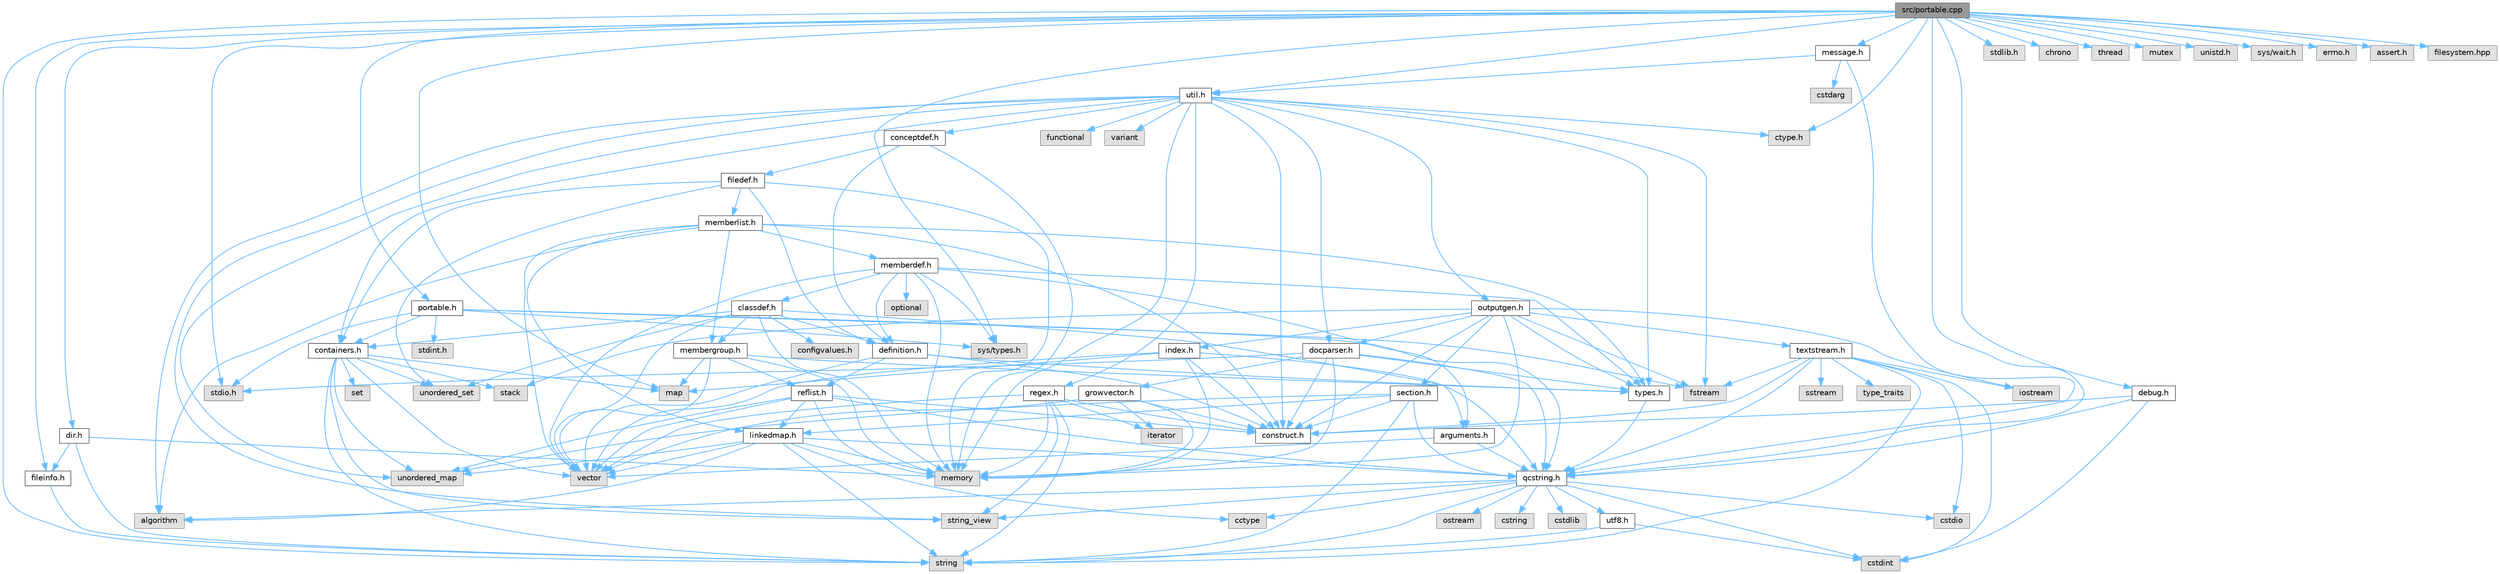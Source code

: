 digraph "src/portable.cpp"
{
 // INTERACTIVE_SVG=YES
 // LATEX_PDF_SIZE
  bgcolor="transparent";
  edge [fontname=Helvetica,fontsize=10,labelfontname=Helvetica,labelfontsize=10];
  node [fontname=Helvetica,fontsize=10,shape=box,height=0.2,width=0.4];
  Node1 [id="Node000001",label="src/portable.cpp",height=0.2,width=0.4,color="gray40", fillcolor="grey60", style="filled", fontcolor="black",tooltip=" "];
  Node1 -> Node2 [id="edge1_Node000001_Node000002",color="steelblue1",style="solid",tooltip=" "];
  Node2 [id="Node000002",label="portable.h",height=0.2,width=0.4,color="grey40", fillcolor="white", style="filled",URL="$d2/de2/portable_8h.html",tooltip="Portable versions of functions that are platform dependent."];
  Node2 -> Node3 [id="edge2_Node000002_Node000003",color="steelblue1",style="solid",tooltip=" "];
  Node3 [id="Node000003",label="stdio.h",height=0.2,width=0.4,color="grey60", fillcolor="#E0E0E0", style="filled",tooltip=" "];
  Node2 -> Node4 [id="edge3_Node000002_Node000004",color="steelblue1",style="solid",tooltip=" "];
  Node4 [id="Node000004",label="sys/types.h",height=0.2,width=0.4,color="grey60", fillcolor="#E0E0E0", style="filled",tooltip=" "];
  Node2 -> Node5 [id="edge4_Node000002_Node000005",color="steelblue1",style="solid",tooltip=" "];
  Node5 [id="Node000005",label="stdint.h",height=0.2,width=0.4,color="grey60", fillcolor="#E0E0E0", style="filled",tooltip=" "];
  Node2 -> Node6 [id="edge5_Node000002_Node000006",color="steelblue1",style="solid",tooltip=" "];
  Node6 [id="Node000006",label="fstream",height=0.2,width=0.4,color="grey60", fillcolor="#E0E0E0", style="filled",tooltip=" "];
  Node2 -> Node7 [id="edge6_Node000002_Node000007",color="steelblue1",style="solid",tooltip=" "];
  Node7 [id="Node000007",label="containers.h",height=0.2,width=0.4,color="grey40", fillcolor="white", style="filled",URL="$d5/d75/containers_8h.html",tooltip=" "];
  Node7 -> Node8 [id="edge7_Node000007_Node000008",color="steelblue1",style="solid",tooltip=" "];
  Node8 [id="Node000008",label="vector",height=0.2,width=0.4,color="grey60", fillcolor="#E0E0E0", style="filled",tooltip=" "];
  Node7 -> Node9 [id="edge8_Node000007_Node000009",color="steelblue1",style="solid",tooltip=" "];
  Node9 [id="Node000009",label="string",height=0.2,width=0.4,color="grey60", fillcolor="#E0E0E0", style="filled",tooltip=" "];
  Node7 -> Node10 [id="edge9_Node000007_Node000010",color="steelblue1",style="solid",tooltip=" "];
  Node10 [id="Node000010",label="string_view",height=0.2,width=0.4,color="grey60", fillcolor="#E0E0E0", style="filled",tooltip=" "];
  Node7 -> Node11 [id="edge10_Node000007_Node000011",color="steelblue1",style="solid",tooltip=" "];
  Node11 [id="Node000011",label="set",height=0.2,width=0.4,color="grey60", fillcolor="#E0E0E0", style="filled",tooltip=" "];
  Node7 -> Node12 [id="edge11_Node000007_Node000012",color="steelblue1",style="solid",tooltip=" "];
  Node12 [id="Node000012",label="map",height=0.2,width=0.4,color="grey60", fillcolor="#E0E0E0", style="filled",tooltip=" "];
  Node7 -> Node13 [id="edge12_Node000007_Node000013",color="steelblue1",style="solid",tooltip=" "];
  Node13 [id="Node000013",label="unordered_set",height=0.2,width=0.4,color="grey60", fillcolor="#E0E0E0", style="filled",tooltip=" "];
  Node7 -> Node14 [id="edge13_Node000007_Node000014",color="steelblue1",style="solid",tooltip=" "];
  Node14 [id="Node000014",label="unordered_map",height=0.2,width=0.4,color="grey60", fillcolor="#E0E0E0", style="filled",tooltip=" "];
  Node7 -> Node15 [id="edge14_Node000007_Node000015",color="steelblue1",style="solid",tooltip=" "];
  Node15 [id="Node000015",label="stack",height=0.2,width=0.4,color="grey60", fillcolor="#E0E0E0", style="filled",tooltip=" "];
  Node2 -> Node16 [id="edge15_Node000002_Node000016",color="steelblue1",style="solid",tooltip=" "];
  Node16 [id="Node000016",label="qcstring.h",height=0.2,width=0.4,color="grey40", fillcolor="white", style="filled",URL="$d7/d5c/qcstring_8h.html",tooltip=" "];
  Node16 -> Node9 [id="edge16_Node000016_Node000009",color="steelblue1",style="solid",tooltip=" "];
  Node16 -> Node10 [id="edge17_Node000016_Node000010",color="steelblue1",style="solid",tooltip=" "];
  Node16 -> Node17 [id="edge18_Node000016_Node000017",color="steelblue1",style="solid",tooltip=" "];
  Node17 [id="Node000017",label="algorithm",height=0.2,width=0.4,color="grey60", fillcolor="#E0E0E0", style="filled",tooltip=" "];
  Node16 -> Node18 [id="edge19_Node000016_Node000018",color="steelblue1",style="solid",tooltip=" "];
  Node18 [id="Node000018",label="cctype",height=0.2,width=0.4,color="grey60", fillcolor="#E0E0E0", style="filled",tooltip=" "];
  Node16 -> Node19 [id="edge20_Node000016_Node000019",color="steelblue1",style="solid",tooltip=" "];
  Node19 [id="Node000019",label="cstring",height=0.2,width=0.4,color="grey60", fillcolor="#E0E0E0", style="filled",tooltip=" "];
  Node16 -> Node20 [id="edge21_Node000016_Node000020",color="steelblue1",style="solid",tooltip=" "];
  Node20 [id="Node000020",label="cstdio",height=0.2,width=0.4,color="grey60", fillcolor="#E0E0E0", style="filled",tooltip=" "];
  Node16 -> Node21 [id="edge22_Node000016_Node000021",color="steelblue1",style="solid",tooltip=" "];
  Node21 [id="Node000021",label="cstdlib",height=0.2,width=0.4,color="grey60", fillcolor="#E0E0E0", style="filled",tooltip=" "];
  Node16 -> Node22 [id="edge23_Node000016_Node000022",color="steelblue1",style="solid",tooltip=" "];
  Node22 [id="Node000022",label="cstdint",height=0.2,width=0.4,color="grey60", fillcolor="#E0E0E0", style="filled",tooltip=" "];
  Node16 -> Node23 [id="edge24_Node000016_Node000023",color="steelblue1",style="solid",tooltip=" "];
  Node23 [id="Node000023",label="ostream",height=0.2,width=0.4,color="grey60", fillcolor="#E0E0E0", style="filled",tooltip=" "];
  Node16 -> Node24 [id="edge25_Node000016_Node000024",color="steelblue1",style="solid",tooltip=" "];
  Node24 [id="Node000024",label="utf8.h",height=0.2,width=0.4,color="grey40", fillcolor="white", style="filled",URL="$db/d7c/utf8_8h.html",tooltip="Various UTF8 related helper functions."];
  Node24 -> Node22 [id="edge26_Node000024_Node000022",color="steelblue1",style="solid",tooltip=" "];
  Node24 -> Node9 [id="edge27_Node000024_Node000009",color="steelblue1",style="solid",tooltip=" "];
  Node1 -> Node16 [id="edge28_Node000001_Node000016",color="steelblue1",style="solid",tooltip=" "];
  Node1 -> Node25 [id="edge29_Node000001_Node000025",color="steelblue1",style="solid",tooltip=" "];
  Node25 [id="Node000025",label="stdlib.h",height=0.2,width=0.4,color="grey60", fillcolor="#E0E0E0", style="filled",tooltip=" "];
  Node1 -> Node3 [id="edge30_Node000001_Node000003",color="steelblue1",style="solid",tooltip=" "];
  Node1 -> Node26 [id="edge31_Node000001_Node000026",color="steelblue1",style="solid",tooltip=" "];
  Node26 [id="Node000026",label="chrono",height=0.2,width=0.4,color="grey60", fillcolor="#E0E0E0", style="filled",tooltip=" "];
  Node1 -> Node27 [id="edge32_Node000001_Node000027",color="steelblue1",style="solid",tooltip=" "];
  Node27 [id="Node000027",label="thread",height=0.2,width=0.4,color="grey60", fillcolor="#E0E0E0", style="filled",tooltip=" "];
  Node1 -> Node28 [id="edge33_Node000001_Node000028",color="steelblue1",style="solid",tooltip=" "];
  Node28 [id="Node000028",label="mutex",height=0.2,width=0.4,color="grey60", fillcolor="#E0E0E0", style="filled",tooltip=" "];
  Node1 -> Node12 [id="edge34_Node000001_Node000012",color="steelblue1",style="solid",tooltip=" "];
  Node1 -> Node29 [id="edge35_Node000001_Node000029",color="steelblue1",style="solid",tooltip=" "];
  Node29 [id="Node000029",label="unistd.h",height=0.2,width=0.4,color="grey60", fillcolor="#E0E0E0", style="filled",tooltip=" "];
  Node1 -> Node4 [id="edge36_Node000001_Node000004",color="steelblue1",style="solid",tooltip=" "];
  Node1 -> Node30 [id="edge37_Node000001_Node000030",color="steelblue1",style="solid",tooltip=" "];
  Node30 [id="Node000030",label="sys/wait.h",height=0.2,width=0.4,color="grey60", fillcolor="#E0E0E0", style="filled",tooltip=" "];
  Node1 -> Node31 [id="edge38_Node000001_Node000031",color="steelblue1",style="solid",tooltip=" "];
  Node31 [id="Node000031",label="errno.h",height=0.2,width=0.4,color="grey60", fillcolor="#E0E0E0", style="filled",tooltip=" "];
  Node1 -> Node32 [id="edge39_Node000001_Node000032",color="steelblue1",style="solid",tooltip=" "];
  Node32 [id="Node000032",label="assert.h",height=0.2,width=0.4,color="grey60", fillcolor="#E0E0E0", style="filled",tooltip=" "];
  Node1 -> Node33 [id="edge40_Node000001_Node000033",color="steelblue1",style="solid",tooltip=" "];
  Node33 [id="Node000033",label="ctype.h",height=0.2,width=0.4,color="grey60", fillcolor="#E0E0E0", style="filled",tooltip=" "];
  Node1 -> Node9 [id="edge41_Node000001_Node000009",color="steelblue1",style="solid",tooltip=" "];
  Node1 -> Node34 [id="edge42_Node000001_Node000034",color="steelblue1",style="solid",tooltip=" "];
  Node34 [id="Node000034",label="fileinfo.h",height=0.2,width=0.4,color="grey40", fillcolor="white", style="filled",URL="$df/d45/fileinfo_8h.html",tooltip=" "];
  Node34 -> Node9 [id="edge43_Node000034_Node000009",color="steelblue1",style="solid",tooltip=" "];
  Node1 -> Node35 [id="edge44_Node000001_Node000035",color="steelblue1",style="solid",tooltip=" "];
  Node35 [id="Node000035",label="message.h",height=0.2,width=0.4,color="grey40", fillcolor="white", style="filled",URL="$d2/d0d/message_8h.html",tooltip=" "];
  Node35 -> Node36 [id="edge45_Node000035_Node000036",color="steelblue1",style="solid",tooltip=" "];
  Node36 [id="Node000036",label="cstdarg",height=0.2,width=0.4,color="grey60", fillcolor="#E0E0E0", style="filled",tooltip=" "];
  Node35 -> Node16 [id="edge46_Node000035_Node000016",color="steelblue1",style="solid",tooltip=" "];
  Node35 -> Node37 [id="edge47_Node000035_Node000037",color="steelblue1",style="solid",tooltip=" "];
  Node37 [id="Node000037",label="util.h",height=0.2,width=0.4,color="grey40", fillcolor="white", style="filled",URL="$d8/d3c/util_8h.html",tooltip="A bunch of utility functions."];
  Node37 -> Node38 [id="edge48_Node000037_Node000038",color="steelblue1",style="solid",tooltip=" "];
  Node38 [id="Node000038",label="memory",height=0.2,width=0.4,color="grey60", fillcolor="#E0E0E0", style="filled",tooltip=" "];
  Node37 -> Node14 [id="edge49_Node000037_Node000014",color="steelblue1",style="solid",tooltip=" "];
  Node37 -> Node17 [id="edge50_Node000037_Node000017",color="steelblue1",style="solid",tooltip=" "];
  Node37 -> Node39 [id="edge51_Node000037_Node000039",color="steelblue1",style="solid",tooltip=" "];
  Node39 [id="Node000039",label="functional",height=0.2,width=0.4,color="grey60", fillcolor="#E0E0E0", style="filled",tooltip=" "];
  Node37 -> Node6 [id="edge52_Node000037_Node000006",color="steelblue1",style="solid",tooltip=" "];
  Node37 -> Node40 [id="edge53_Node000037_Node000040",color="steelblue1",style="solid",tooltip=" "];
  Node40 [id="Node000040",label="variant",height=0.2,width=0.4,color="grey60", fillcolor="#E0E0E0", style="filled",tooltip=" "];
  Node37 -> Node10 [id="edge54_Node000037_Node000010",color="steelblue1",style="solid",tooltip=" "];
  Node37 -> Node33 [id="edge55_Node000037_Node000033",color="steelblue1",style="solid",tooltip=" "];
  Node37 -> Node41 [id="edge56_Node000037_Node000041",color="steelblue1",style="solid",tooltip=" "];
  Node41 [id="Node000041",label="types.h",height=0.2,width=0.4,color="grey40", fillcolor="white", style="filled",URL="$d9/d49/types_8h.html",tooltip="This file contains a number of basic enums and types."];
  Node41 -> Node16 [id="edge57_Node000041_Node000016",color="steelblue1",style="solid",tooltip=" "];
  Node37 -> Node42 [id="edge58_Node000037_Node000042",color="steelblue1",style="solid",tooltip=" "];
  Node42 [id="Node000042",label="docparser.h",height=0.2,width=0.4,color="grey40", fillcolor="white", style="filled",URL="$de/d9c/docparser_8h.html",tooltip=" "];
  Node42 -> Node3 [id="edge59_Node000042_Node000003",color="steelblue1",style="solid",tooltip=" "];
  Node42 -> Node38 [id="edge60_Node000042_Node000038",color="steelblue1",style="solid",tooltip=" "];
  Node42 -> Node16 [id="edge61_Node000042_Node000016",color="steelblue1",style="solid",tooltip=" "];
  Node42 -> Node43 [id="edge62_Node000042_Node000043",color="steelblue1",style="solid",tooltip=" "];
  Node43 [id="Node000043",label="growvector.h",height=0.2,width=0.4,color="grey40", fillcolor="white", style="filled",URL="$d7/d50/growvector_8h.html",tooltip=" "];
  Node43 -> Node8 [id="edge63_Node000043_Node000008",color="steelblue1",style="solid",tooltip=" "];
  Node43 -> Node38 [id="edge64_Node000043_Node000038",color="steelblue1",style="solid",tooltip=" "];
  Node43 -> Node44 [id="edge65_Node000043_Node000044",color="steelblue1",style="solid",tooltip=" "];
  Node44 [id="Node000044",label="iterator",height=0.2,width=0.4,color="grey60", fillcolor="#E0E0E0", style="filled",tooltip=" "];
  Node43 -> Node45 [id="edge66_Node000043_Node000045",color="steelblue1",style="solid",tooltip=" "];
  Node45 [id="Node000045",label="construct.h",height=0.2,width=0.4,color="grey40", fillcolor="white", style="filled",URL="$d7/dfc/construct_8h.html",tooltip=" "];
  Node42 -> Node45 [id="edge67_Node000042_Node000045",color="steelblue1",style="solid",tooltip=" "];
  Node42 -> Node41 [id="edge68_Node000042_Node000041",color="steelblue1",style="solid",tooltip=" "];
  Node37 -> Node7 [id="edge69_Node000037_Node000007",color="steelblue1",style="solid",tooltip=" "];
  Node37 -> Node46 [id="edge70_Node000037_Node000046",color="steelblue1",style="solid",tooltip=" "];
  Node46 [id="Node000046",label="outputgen.h",height=0.2,width=0.4,color="grey40", fillcolor="white", style="filled",URL="$df/d06/outputgen_8h.html",tooltip=" "];
  Node46 -> Node38 [id="edge71_Node000046_Node000038",color="steelblue1",style="solid",tooltip=" "];
  Node46 -> Node15 [id="edge72_Node000046_Node000015",color="steelblue1",style="solid",tooltip=" "];
  Node46 -> Node47 [id="edge73_Node000046_Node000047",color="steelblue1",style="solid",tooltip=" "];
  Node47 [id="Node000047",label="iostream",height=0.2,width=0.4,color="grey60", fillcolor="#E0E0E0", style="filled",tooltip=" "];
  Node46 -> Node6 [id="edge74_Node000046_Node000006",color="steelblue1",style="solid",tooltip=" "];
  Node46 -> Node41 [id="edge75_Node000046_Node000041",color="steelblue1",style="solid",tooltip=" "];
  Node46 -> Node48 [id="edge76_Node000046_Node000048",color="steelblue1",style="solid",tooltip=" "];
  Node48 [id="Node000048",label="index.h",height=0.2,width=0.4,color="grey40", fillcolor="white", style="filled",URL="$d1/db5/index_8h.html",tooltip=" "];
  Node48 -> Node38 [id="edge77_Node000048_Node000038",color="steelblue1",style="solid",tooltip=" "];
  Node48 -> Node8 [id="edge78_Node000048_Node000008",color="steelblue1",style="solid",tooltip=" "];
  Node48 -> Node12 [id="edge79_Node000048_Node000012",color="steelblue1",style="solid",tooltip=" "];
  Node48 -> Node16 [id="edge80_Node000048_Node000016",color="steelblue1",style="solid",tooltip=" "];
  Node48 -> Node45 [id="edge81_Node000048_Node000045",color="steelblue1",style="solid",tooltip=" "];
  Node46 -> Node49 [id="edge82_Node000046_Node000049",color="steelblue1",style="solid",tooltip=" "];
  Node49 [id="Node000049",label="section.h",height=0.2,width=0.4,color="grey40", fillcolor="white", style="filled",URL="$d1/d2a/section_8h.html",tooltip=" "];
  Node49 -> Node9 [id="edge83_Node000049_Node000009",color="steelblue1",style="solid",tooltip=" "];
  Node49 -> Node14 [id="edge84_Node000049_Node000014",color="steelblue1",style="solid",tooltip=" "];
  Node49 -> Node16 [id="edge85_Node000049_Node000016",color="steelblue1",style="solid",tooltip=" "];
  Node49 -> Node50 [id="edge86_Node000049_Node000050",color="steelblue1",style="solid",tooltip=" "];
  Node50 [id="Node000050",label="linkedmap.h",height=0.2,width=0.4,color="grey40", fillcolor="white", style="filled",URL="$da/de1/linkedmap_8h.html",tooltip=" "];
  Node50 -> Node14 [id="edge87_Node000050_Node000014",color="steelblue1",style="solid",tooltip=" "];
  Node50 -> Node8 [id="edge88_Node000050_Node000008",color="steelblue1",style="solid",tooltip=" "];
  Node50 -> Node38 [id="edge89_Node000050_Node000038",color="steelblue1",style="solid",tooltip=" "];
  Node50 -> Node9 [id="edge90_Node000050_Node000009",color="steelblue1",style="solid",tooltip=" "];
  Node50 -> Node17 [id="edge91_Node000050_Node000017",color="steelblue1",style="solid",tooltip=" "];
  Node50 -> Node18 [id="edge92_Node000050_Node000018",color="steelblue1",style="solid",tooltip=" "];
  Node50 -> Node16 [id="edge93_Node000050_Node000016",color="steelblue1",style="solid",tooltip=" "];
  Node49 -> Node45 [id="edge94_Node000049_Node000045",color="steelblue1",style="solid",tooltip=" "];
  Node46 -> Node51 [id="edge95_Node000046_Node000051",color="steelblue1",style="solid",tooltip=" "];
  Node51 [id="Node000051",label="textstream.h",height=0.2,width=0.4,color="grey40", fillcolor="white", style="filled",URL="$d4/d7d/textstream_8h.html",tooltip=" "];
  Node51 -> Node9 [id="edge96_Node000051_Node000009",color="steelblue1",style="solid",tooltip=" "];
  Node51 -> Node47 [id="edge97_Node000051_Node000047",color="steelblue1",style="solid",tooltip=" "];
  Node51 -> Node52 [id="edge98_Node000051_Node000052",color="steelblue1",style="solid",tooltip=" "];
  Node52 [id="Node000052",label="sstream",height=0.2,width=0.4,color="grey60", fillcolor="#E0E0E0", style="filled",tooltip=" "];
  Node51 -> Node22 [id="edge99_Node000051_Node000022",color="steelblue1",style="solid",tooltip=" "];
  Node51 -> Node20 [id="edge100_Node000051_Node000020",color="steelblue1",style="solid",tooltip=" "];
  Node51 -> Node6 [id="edge101_Node000051_Node000006",color="steelblue1",style="solid",tooltip=" "];
  Node51 -> Node53 [id="edge102_Node000051_Node000053",color="steelblue1",style="solid",tooltip=" "];
  Node53 [id="Node000053",label="type_traits",height=0.2,width=0.4,color="grey60", fillcolor="#E0E0E0", style="filled",tooltip=" "];
  Node51 -> Node16 [id="edge103_Node000051_Node000016",color="steelblue1",style="solid",tooltip=" "];
  Node51 -> Node45 [id="edge104_Node000051_Node000045",color="steelblue1",style="solid",tooltip=" "];
  Node46 -> Node42 [id="edge105_Node000046_Node000042",color="steelblue1",style="solid",tooltip=" "];
  Node46 -> Node45 [id="edge106_Node000046_Node000045",color="steelblue1",style="solid",tooltip=" "];
  Node37 -> Node54 [id="edge107_Node000037_Node000054",color="steelblue1",style="solid",tooltip=" "];
  Node54 [id="Node000054",label="regex.h",height=0.2,width=0.4,color="grey40", fillcolor="white", style="filled",URL="$d1/d21/regex_8h.html",tooltip=" "];
  Node54 -> Node38 [id="edge108_Node000054_Node000038",color="steelblue1",style="solid",tooltip=" "];
  Node54 -> Node9 [id="edge109_Node000054_Node000009",color="steelblue1",style="solid",tooltip=" "];
  Node54 -> Node10 [id="edge110_Node000054_Node000010",color="steelblue1",style="solid",tooltip=" "];
  Node54 -> Node8 [id="edge111_Node000054_Node000008",color="steelblue1",style="solid",tooltip=" "];
  Node54 -> Node44 [id="edge112_Node000054_Node000044",color="steelblue1",style="solid",tooltip=" "];
  Node54 -> Node45 [id="edge113_Node000054_Node000045",color="steelblue1",style="solid",tooltip=" "];
  Node37 -> Node55 [id="edge114_Node000037_Node000055",color="steelblue1",style="solid",tooltip=" "];
  Node55 [id="Node000055",label="conceptdef.h",height=0.2,width=0.4,color="grey40", fillcolor="white", style="filled",URL="$da/df1/conceptdef_8h.html",tooltip=" "];
  Node55 -> Node38 [id="edge115_Node000055_Node000038",color="steelblue1",style="solid",tooltip=" "];
  Node55 -> Node56 [id="edge116_Node000055_Node000056",color="steelblue1",style="solid",tooltip=" "];
  Node56 [id="Node000056",label="definition.h",height=0.2,width=0.4,color="grey40", fillcolor="white", style="filled",URL="$df/da1/definition_8h.html",tooltip=" "];
  Node56 -> Node8 [id="edge117_Node000056_Node000008",color="steelblue1",style="solid",tooltip=" "];
  Node56 -> Node41 [id="edge118_Node000056_Node000041",color="steelblue1",style="solid",tooltip=" "];
  Node56 -> Node57 [id="edge119_Node000056_Node000057",color="steelblue1",style="solid",tooltip=" "];
  Node57 [id="Node000057",label="reflist.h",height=0.2,width=0.4,color="grey40", fillcolor="white", style="filled",URL="$d1/d02/reflist_8h.html",tooltip=" "];
  Node57 -> Node8 [id="edge120_Node000057_Node000008",color="steelblue1",style="solid",tooltip=" "];
  Node57 -> Node14 [id="edge121_Node000057_Node000014",color="steelblue1",style="solid",tooltip=" "];
  Node57 -> Node38 [id="edge122_Node000057_Node000038",color="steelblue1",style="solid",tooltip=" "];
  Node57 -> Node16 [id="edge123_Node000057_Node000016",color="steelblue1",style="solid",tooltip=" "];
  Node57 -> Node50 [id="edge124_Node000057_Node000050",color="steelblue1",style="solid",tooltip=" "];
  Node57 -> Node45 [id="edge125_Node000057_Node000045",color="steelblue1",style="solid",tooltip=" "];
  Node56 -> Node45 [id="edge126_Node000056_Node000045",color="steelblue1",style="solid",tooltip=" "];
  Node55 -> Node58 [id="edge127_Node000055_Node000058",color="steelblue1",style="solid",tooltip=" "];
  Node58 [id="Node000058",label="filedef.h",height=0.2,width=0.4,color="grey40", fillcolor="white", style="filled",URL="$d4/d3a/filedef_8h.html",tooltip=" "];
  Node58 -> Node38 [id="edge128_Node000058_Node000038",color="steelblue1",style="solid",tooltip=" "];
  Node58 -> Node13 [id="edge129_Node000058_Node000013",color="steelblue1",style="solid",tooltip=" "];
  Node58 -> Node56 [id="edge130_Node000058_Node000056",color="steelblue1",style="solid",tooltip=" "];
  Node58 -> Node59 [id="edge131_Node000058_Node000059",color="steelblue1",style="solid",tooltip=" "];
  Node59 [id="Node000059",label="memberlist.h",height=0.2,width=0.4,color="grey40", fillcolor="white", style="filled",URL="$dd/d78/memberlist_8h.html",tooltip=" "];
  Node59 -> Node8 [id="edge132_Node000059_Node000008",color="steelblue1",style="solid",tooltip=" "];
  Node59 -> Node17 [id="edge133_Node000059_Node000017",color="steelblue1",style="solid",tooltip=" "];
  Node59 -> Node60 [id="edge134_Node000059_Node000060",color="steelblue1",style="solid",tooltip=" "];
  Node60 [id="Node000060",label="memberdef.h",height=0.2,width=0.4,color="grey40", fillcolor="white", style="filled",URL="$d4/d46/memberdef_8h.html",tooltip=" "];
  Node60 -> Node8 [id="edge135_Node000060_Node000008",color="steelblue1",style="solid",tooltip=" "];
  Node60 -> Node38 [id="edge136_Node000060_Node000038",color="steelblue1",style="solid",tooltip=" "];
  Node60 -> Node61 [id="edge137_Node000060_Node000061",color="steelblue1",style="solid",tooltip=" "];
  Node61 [id="Node000061",label="optional",height=0.2,width=0.4,color="grey60", fillcolor="#E0E0E0", style="filled",tooltip=" "];
  Node60 -> Node4 [id="edge138_Node000060_Node000004",color="steelblue1",style="solid",tooltip=" "];
  Node60 -> Node41 [id="edge139_Node000060_Node000041",color="steelblue1",style="solid",tooltip=" "];
  Node60 -> Node56 [id="edge140_Node000060_Node000056",color="steelblue1",style="solid",tooltip=" "];
  Node60 -> Node62 [id="edge141_Node000060_Node000062",color="steelblue1",style="solid",tooltip=" "];
  Node62 [id="Node000062",label="arguments.h",height=0.2,width=0.4,color="grey40", fillcolor="white", style="filled",URL="$df/d9b/arguments_8h.html",tooltip=" "];
  Node62 -> Node8 [id="edge142_Node000062_Node000008",color="steelblue1",style="solid",tooltip=" "];
  Node62 -> Node16 [id="edge143_Node000062_Node000016",color="steelblue1",style="solid",tooltip=" "];
  Node60 -> Node63 [id="edge144_Node000060_Node000063",color="steelblue1",style="solid",tooltip=" "];
  Node63 [id="Node000063",label="classdef.h",height=0.2,width=0.4,color="grey40", fillcolor="white", style="filled",URL="$d1/da6/classdef_8h.html",tooltip=" "];
  Node63 -> Node38 [id="edge145_Node000063_Node000038",color="steelblue1",style="solid",tooltip=" "];
  Node63 -> Node8 [id="edge146_Node000063_Node000008",color="steelblue1",style="solid",tooltip=" "];
  Node63 -> Node13 [id="edge147_Node000063_Node000013",color="steelblue1",style="solid",tooltip=" "];
  Node63 -> Node7 [id="edge148_Node000063_Node000007",color="steelblue1",style="solid",tooltip=" "];
  Node63 -> Node56 [id="edge149_Node000063_Node000056",color="steelblue1",style="solid",tooltip=" "];
  Node63 -> Node62 [id="edge150_Node000063_Node000062",color="steelblue1",style="solid",tooltip=" "];
  Node63 -> Node64 [id="edge151_Node000063_Node000064",color="steelblue1",style="solid",tooltip=" "];
  Node64 [id="Node000064",label="membergroup.h",height=0.2,width=0.4,color="grey40", fillcolor="white", style="filled",URL="$d9/d11/membergroup_8h.html",tooltip=" "];
  Node64 -> Node8 [id="edge152_Node000064_Node000008",color="steelblue1",style="solid",tooltip=" "];
  Node64 -> Node12 [id="edge153_Node000064_Node000012",color="steelblue1",style="solid",tooltip=" "];
  Node64 -> Node38 [id="edge154_Node000064_Node000038",color="steelblue1",style="solid",tooltip=" "];
  Node64 -> Node41 [id="edge155_Node000064_Node000041",color="steelblue1",style="solid",tooltip=" "];
  Node64 -> Node57 [id="edge156_Node000064_Node000057",color="steelblue1",style="solid",tooltip=" "];
  Node63 -> Node65 [id="edge157_Node000063_Node000065",color="steelblue1",style="solid",tooltip=" "];
  Node65 [id="Node000065",label="configvalues.h",height=0.2,width=0.4,color="grey60", fillcolor="#E0E0E0", style="filled",tooltip=" "];
  Node59 -> Node50 [id="edge158_Node000059_Node000050",color="steelblue1",style="solid",tooltip=" "];
  Node59 -> Node41 [id="edge159_Node000059_Node000041",color="steelblue1",style="solid",tooltip=" "];
  Node59 -> Node64 [id="edge160_Node000059_Node000064",color="steelblue1",style="solid",tooltip=" "];
  Node59 -> Node45 [id="edge161_Node000059_Node000045",color="steelblue1",style="solid",tooltip=" "];
  Node58 -> Node7 [id="edge162_Node000058_Node000007",color="steelblue1",style="solid",tooltip=" "];
  Node37 -> Node45 [id="edge163_Node000037_Node000045",color="steelblue1",style="solid",tooltip=" "];
  Node1 -> Node37 [id="edge164_Node000001_Node000037",color="steelblue1",style="solid",tooltip=" "];
  Node1 -> Node66 [id="edge165_Node000001_Node000066",color="steelblue1",style="solid",tooltip=" "];
  Node66 [id="Node000066",label="dir.h",height=0.2,width=0.4,color="grey40", fillcolor="white", style="filled",URL="$df/d9c/dir_8h.html",tooltip=" "];
  Node66 -> Node9 [id="edge166_Node000066_Node000009",color="steelblue1",style="solid",tooltip=" "];
  Node66 -> Node38 [id="edge167_Node000066_Node000038",color="steelblue1",style="solid",tooltip=" "];
  Node66 -> Node34 [id="edge168_Node000066_Node000034",color="steelblue1",style="solid",tooltip=" "];
  Node1 -> Node67 [id="edge169_Node000001_Node000067",color="steelblue1",style="solid",tooltip=" "];
  Node67 [id="Node000067",label="debug.h",height=0.2,width=0.4,color="grey40", fillcolor="white", style="filled",URL="$db/d16/debug_8h.html",tooltip=" "];
  Node67 -> Node22 [id="edge170_Node000067_Node000022",color="steelblue1",style="solid",tooltip=" "];
  Node67 -> Node16 [id="edge171_Node000067_Node000016",color="steelblue1",style="solid",tooltip=" "];
  Node67 -> Node45 [id="edge172_Node000067_Node000045",color="steelblue1",style="solid",tooltip=" "];
  Node1 -> Node68 [id="edge173_Node000001_Node000068",color="steelblue1",style="solid",tooltip=" "];
  Node68 [id="Node000068",label="filesystem.hpp",height=0.2,width=0.4,color="grey60", fillcolor="#E0E0E0", style="filled",tooltip=" "];
}
